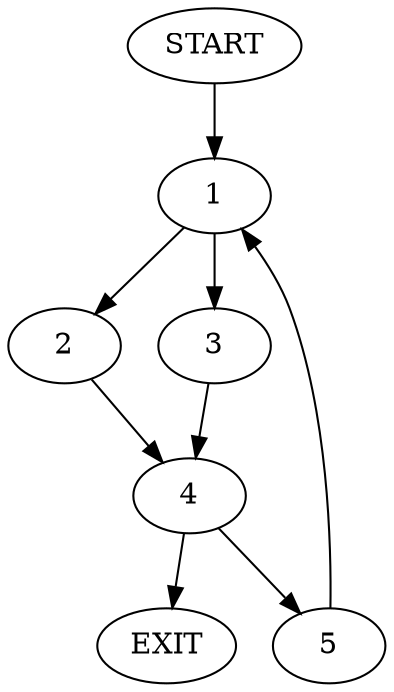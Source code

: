 digraph { 
0 [label="START"];
1;
2;
3;
4;
5;
6[label="EXIT"];
0 -> 1;
1 -> 2;
1 -> 3;
2 -> 4;
3 -> 4;
4 -> 6;
4 -> 5;
5 -> 1;
}